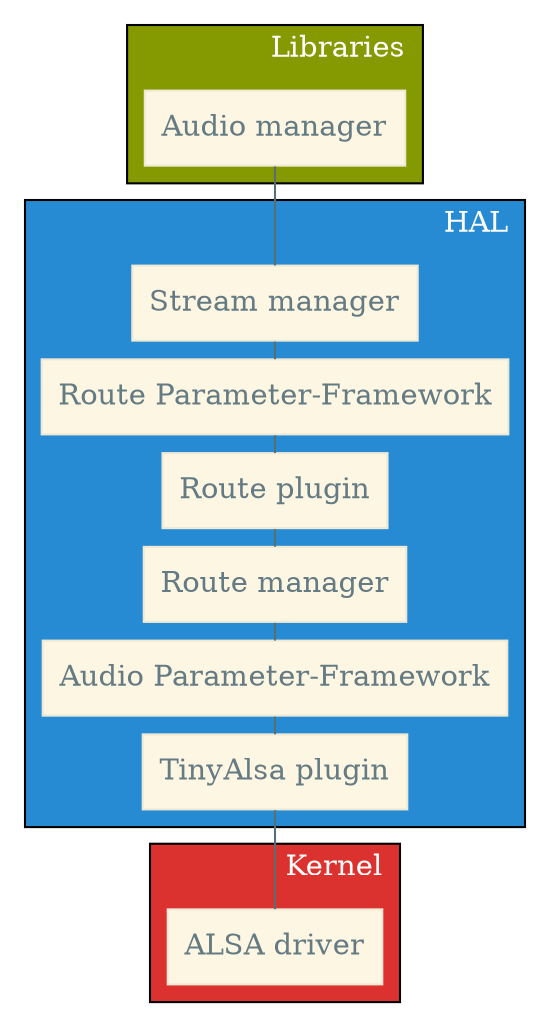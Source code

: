 /**
 * Hal Architecture diagram with solarized light colorscheme
 * Example found on http://fsteeg.com/2006/11/17/uml-class-diagrams-with-graphviz/
 *
 * Colors added by Mattijs Korpershoek
 * <mattijs.korpershoek@gmail.com>
 */

/*
 * Solarized colorscheme:
 * $base03:    #002b36;
 * $base02:    #073642;
 * $base01:    #586e75;
 * $base00:    #657b83;
 * $base0:     #839496;
 * $base1:     #93a1a1;
 * $base2:     #eee8d5;
 * $base3:     #fdf6e3;
 * $yellow:    #b58900;
 * $orange:    #cb4b16;
 * $red:       #dc322f;
 * $magenta:   #d33682;
 * $violet:    #6c71c4;
 * $blue:      #268bd2;
 * $cyan:      #2aa198;
 * $green:     #859900;
 * */
graph hierarchy
{
  size="30,15";
  node[shape=record,style=filled,fillcolor="#fdf6e3", fontcolor="#657b83", color="#eee8d5"];
  edge[arrowhead=none, arrowtail=none, color="#586e75"];
  ranksep=0.10; //packs the nodes a bit more
  labeljust="r";

  subgraph clusterLibraries{
    label="Libraries";
    AudioMgr [label="Audio manager"];
    bgcolor="#859900";
    fontcolor="#ffffff";
  }

  subgraph clusterHal{
    label="HAL";
    edge[arrowhead=none, arrowtail=none, color="#586e75"];
    streamMgr [label="Stream manager"];
    RoutePfw [label="Route Parameter-Framework"];
    RoutePlugin [label="Route plugin"];
    RouteMgr [label="Route manager"];
    AudioPfw [label="Audio Parameter-Framework"];
    TinyPlugin [label="TinyAlsa plugin"];
    bgcolor="#268bd2";
    fontcolor="#ffffff";
  }

  subgraph clusterDrivers{
    label="Kernel";
    TinyAlsa [label="ALSA driver"];
    bgcolor="#dc322f";
    fontcolor="#ffffff";
  }

  AudioMgr -- streamMgr;
  streamMgr -- RoutePfw;
  RoutePfw -- RoutePlugin;
  RoutePlugin -- RouteMgr;
  RouteMgr -- AudioPfw;
  AudioPfw -- TinyPlugin;
  TinyPlugin -- TinyAlsa;
}

/*
   graph G {
   e
   subgraph clusterA {
   a -- b;
   subgraph clusterC {
   C -- D;
   }
   }
   subgraph clusterB {
   d -- f
   }
   d -- D
   e -- clusterB
   clusterC -- clusterB
   }
 */
